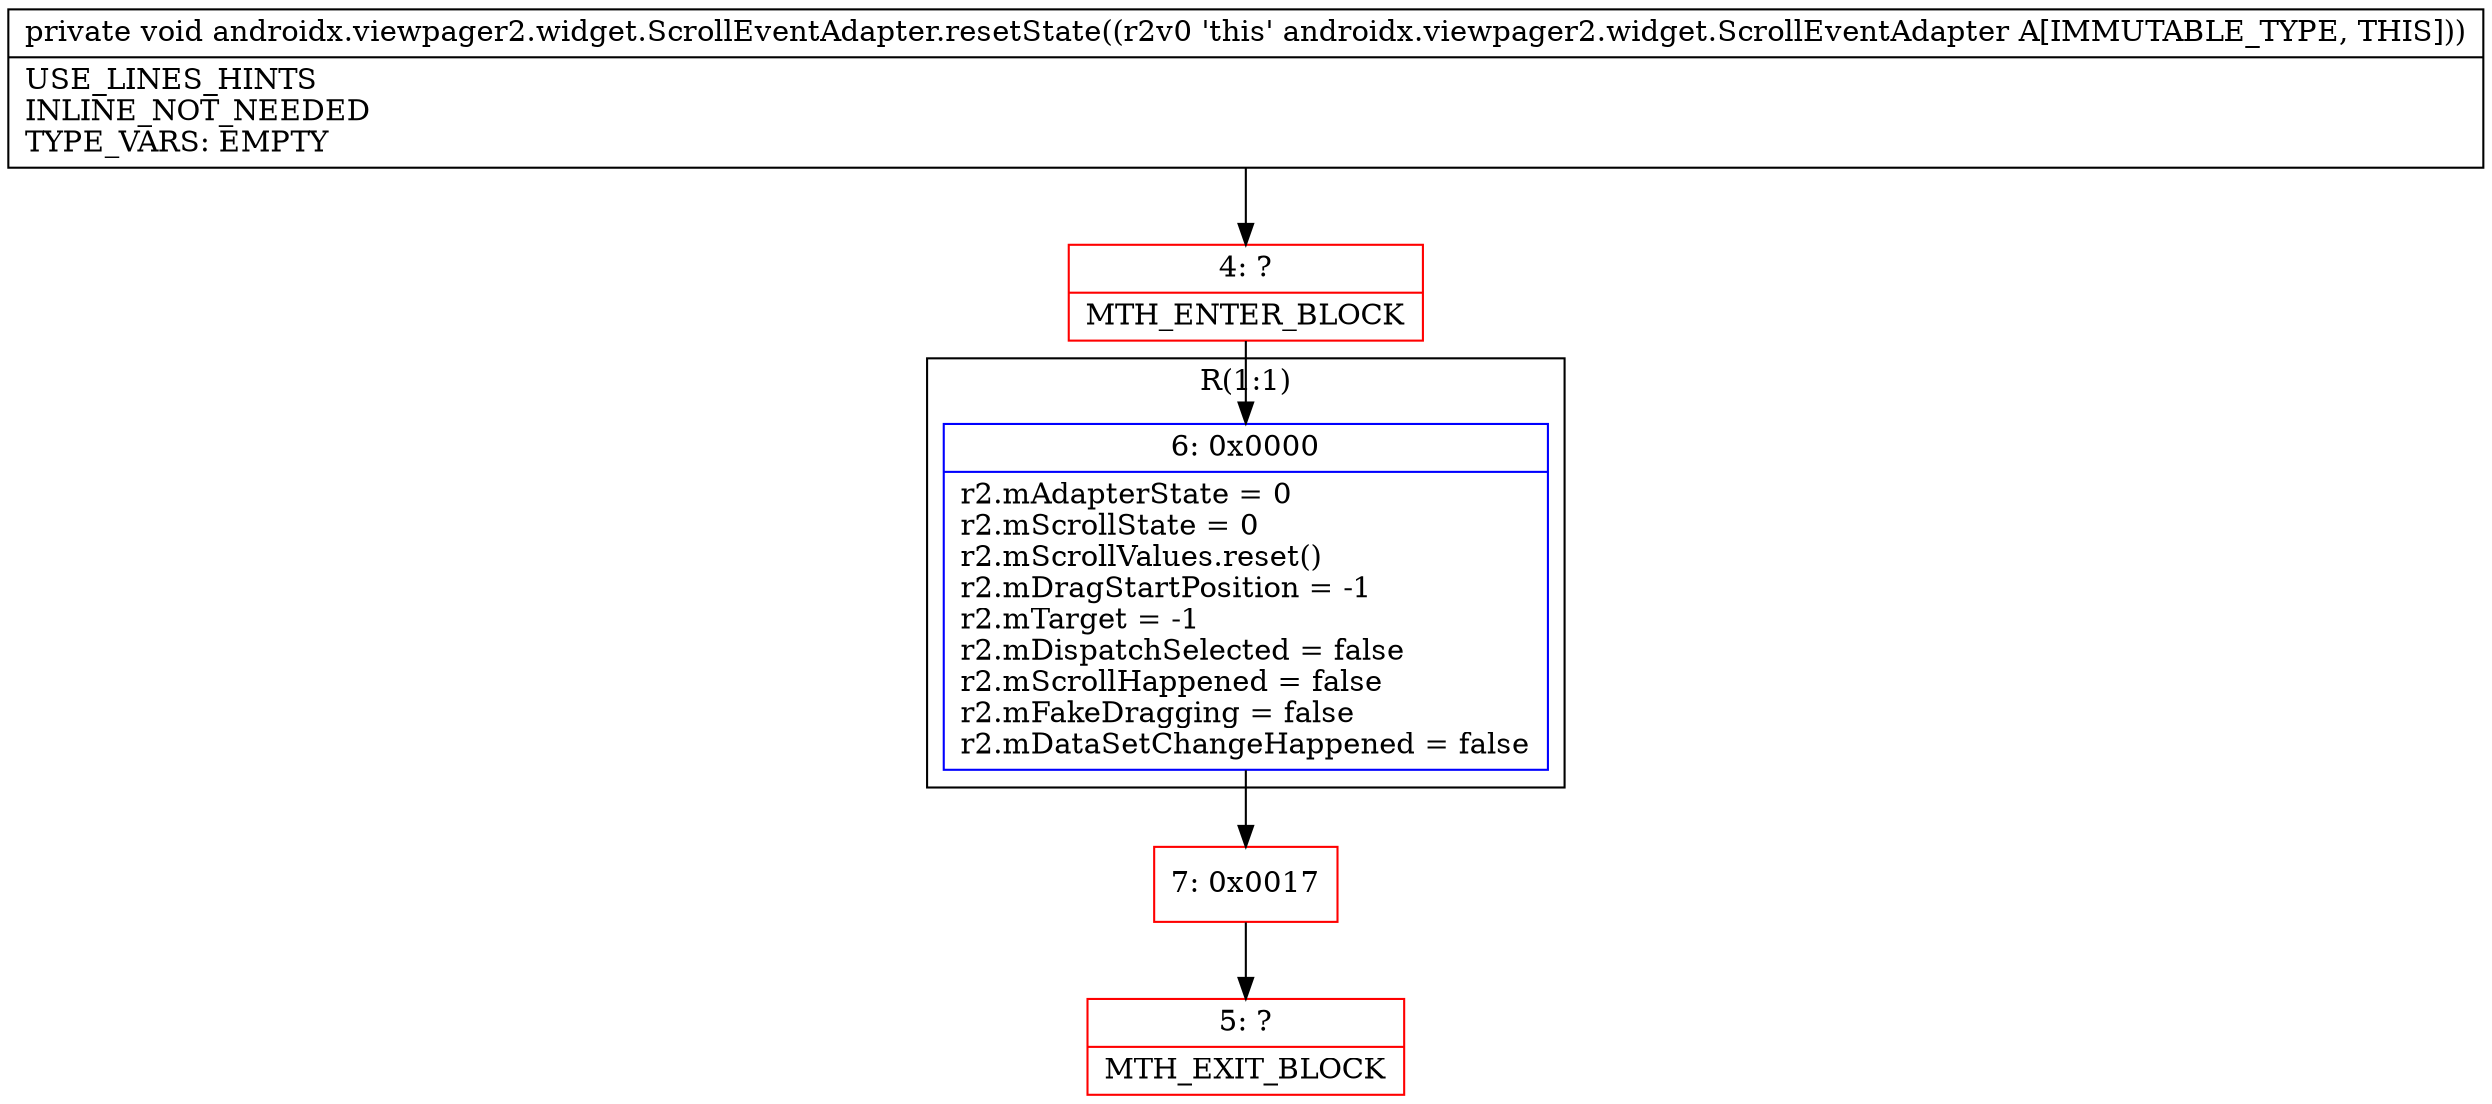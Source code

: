 digraph "CFG forandroidx.viewpager2.widget.ScrollEventAdapter.resetState()V" {
subgraph cluster_Region_489792283 {
label = "R(1:1)";
node [shape=record,color=blue];
Node_6 [shape=record,label="{6\:\ 0x0000|r2.mAdapterState = 0\lr2.mScrollState = 0\lr2.mScrollValues.reset()\lr2.mDragStartPosition = \-1\lr2.mTarget = \-1\lr2.mDispatchSelected = false\lr2.mScrollHappened = false\lr2.mFakeDragging = false\lr2.mDataSetChangeHappened = false\l}"];
}
Node_4 [shape=record,color=red,label="{4\:\ ?|MTH_ENTER_BLOCK\l}"];
Node_7 [shape=record,color=red,label="{7\:\ 0x0017}"];
Node_5 [shape=record,color=red,label="{5\:\ ?|MTH_EXIT_BLOCK\l}"];
MethodNode[shape=record,label="{private void androidx.viewpager2.widget.ScrollEventAdapter.resetState((r2v0 'this' androidx.viewpager2.widget.ScrollEventAdapter A[IMMUTABLE_TYPE, THIS]))  | USE_LINES_HINTS\lINLINE_NOT_NEEDED\lTYPE_VARS: EMPTY\l}"];
MethodNode -> Node_4;Node_6 -> Node_7;
Node_4 -> Node_6;
Node_7 -> Node_5;
}

